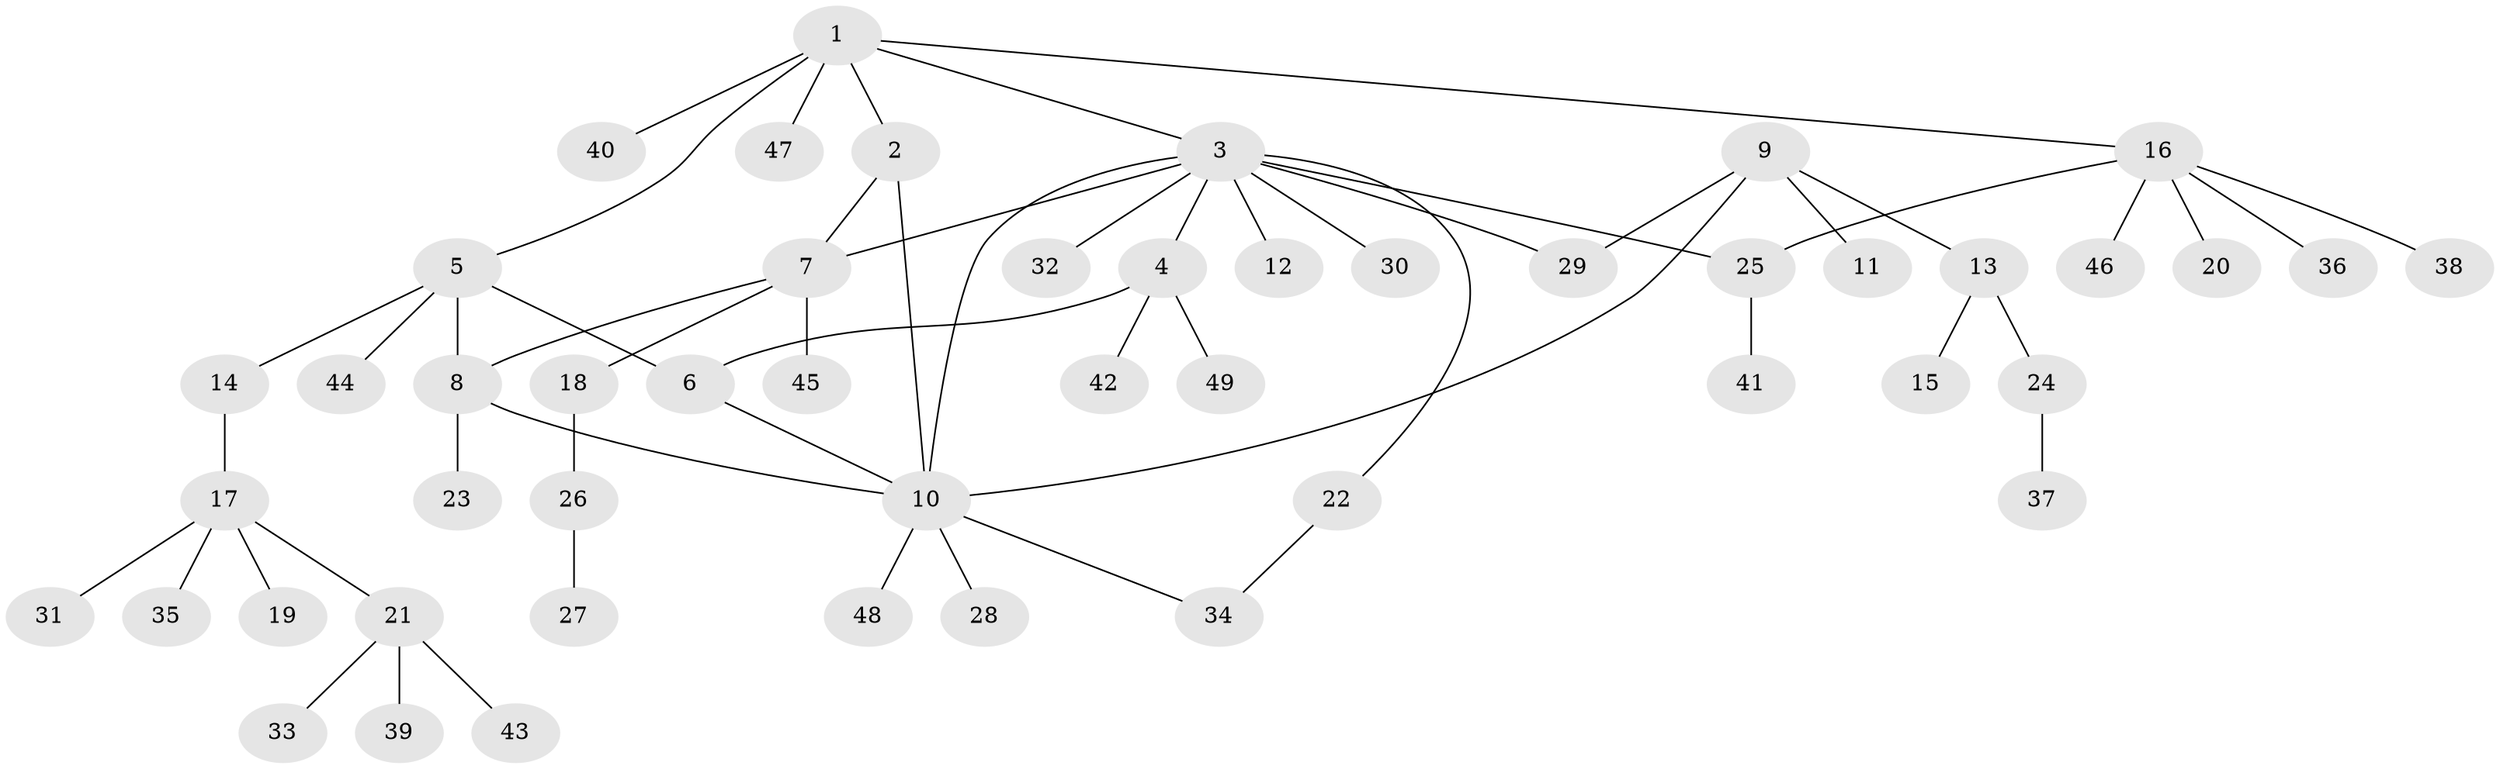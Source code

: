 // coarse degree distribution, {6: 0.02857142857142857, 12: 0.02857142857142857, 3: 0.11428571428571428, 4: 0.08571428571428572, 7: 0.02857142857142857, 1: 0.5142857142857142, 2: 0.17142857142857143, 5: 0.02857142857142857}
// Generated by graph-tools (version 1.1) at 2025/52/02/27/25 19:52:20]
// undirected, 49 vertices, 57 edges
graph export_dot {
graph [start="1"]
  node [color=gray90,style=filled];
  1;
  2;
  3;
  4;
  5;
  6;
  7;
  8;
  9;
  10;
  11;
  12;
  13;
  14;
  15;
  16;
  17;
  18;
  19;
  20;
  21;
  22;
  23;
  24;
  25;
  26;
  27;
  28;
  29;
  30;
  31;
  32;
  33;
  34;
  35;
  36;
  37;
  38;
  39;
  40;
  41;
  42;
  43;
  44;
  45;
  46;
  47;
  48;
  49;
  1 -- 2;
  1 -- 3;
  1 -- 5;
  1 -- 16;
  1 -- 40;
  1 -- 47;
  2 -- 7;
  2 -- 10;
  3 -- 4;
  3 -- 7;
  3 -- 10;
  3 -- 12;
  3 -- 22;
  3 -- 25;
  3 -- 29;
  3 -- 30;
  3 -- 32;
  4 -- 6;
  4 -- 42;
  4 -- 49;
  5 -- 6;
  5 -- 8;
  5 -- 14;
  5 -- 44;
  6 -- 10;
  7 -- 8;
  7 -- 18;
  7 -- 45;
  8 -- 10;
  8 -- 23;
  9 -- 10;
  9 -- 11;
  9 -- 13;
  9 -- 29;
  10 -- 28;
  10 -- 34;
  10 -- 48;
  13 -- 15;
  13 -- 24;
  14 -- 17;
  16 -- 20;
  16 -- 25;
  16 -- 36;
  16 -- 38;
  16 -- 46;
  17 -- 19;
  17 -- 21;
  17 -- 31;
  17 -- 35;
  18 -- 26;
  21 -- 33;
  21 -- 39;
  21 -- 43;
  22 -- 34;
  24 -- 37;
  25 -- 41;
  26 -- 27;
}
